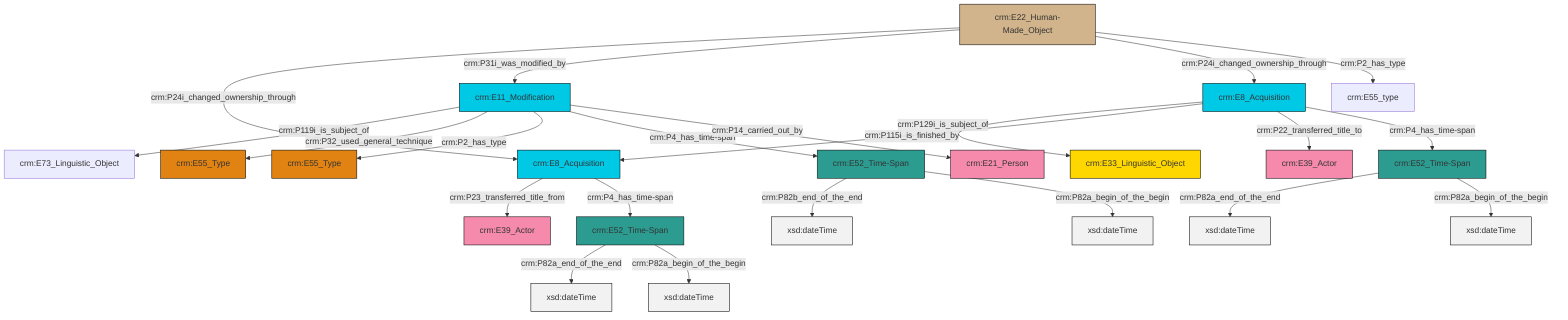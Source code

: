 graph TD
classDef Literal fill:#f2f2f2,stroke:#000000;
classDef CRM_Entity fill:#FFFFFF,stroke:#000000;
classDef Temporal_Entity fill:#00C9E6, stroke:#000000;
classDef Type fill:#E18312, stroke:#000000;
classDef Time-Span fill:#2C9C91, stroke:#000000;
classDef Appellation fill:#FFEB7F, stroke:#000000;
classDef Place fill:#008836, stroke:#000000;
classDef Persistent_Item fill:#B266B2, stroke:#000000;
classDef Conceptual_Object fill:#FFD700, stroke:#000000;
classDef Physical_Thing fill:#D2B48C, stroke:#000000;
classDef Actor fill:#f58aad, stroke:#000000;
classDef PC_Classes fill:#4ce600, stroke:#000000;
classDef Multi fill:#cccccc,stroke:#000000;

0["crm:E11_Modification"]:::Temporal_Entity -->|crm:P119i_is_subject_of| 1["crm:E73_Linguistic_Object"]:::Default
2["crm:E8_Acquisition"]:::Temporal_Entity -->|crm:P129i_is_subject_of| 3["crm:E33_Linguistic_Object"]:::Conceptual_Object
2["crm:E8_Acquisition"]:::Temporal_Entity -->|crm:P115i_is_finished_by| 9["crm:E8_Acquisition"]:::Temporal_Entity
15["crm:E52_Time-Span"]:::Time-Span -->|crm:P82b_end_of_the_end| 16[xsd:dateTime]:::Literal
0["crm:E11_Modification"]:::Temporal_Entity -->|crm:P32_used_general_technique| 17["crm:E55_Type"]:::Type
0["crm:E11_Modification"]:::Temporal_Entity -->|crm:P2_has_type| 18["crm:E55_Type"]:::Type
7["crm:E22_Human-Made_Object"]:::Physical_Thing -->|crm:P24i_changed_ownership_through| 9["crm:E8_Acquisition"]:::Temporal_Entity
20["crm:E52_Time-Span"]:::Time-Span -->|crm:P82a_end_of_the_end| 21[xsd:dateTime]:::Literal
10["crm:E52_Time-Span"]:::Time-Span -->|crm:P82a_end_of_the_end| 22[xsd:dateTime]:::Literal
15["crm:E52_Time-Span"]:::Time-Span -->|crm:P82a_begin_of_the_begin| 23[xsd:dateTime]:::Literal
10["crm:E52_Time-Span"]:::Time-Span -->|crm:P82a_begin_of_the_begin| 24[xsd:dateTime]:::Literal
2["crm:E8_Acquisition"]:::Temporal_Entity -->|crm:P22_transferred_title_to| 27["crm:E39_Actor"]:::Actor
0["crm:E11_Modification"]:::Temporal_Entity -->|crm:P4_has_time-span| 15["crm:E52_Time-Span"]:::Time-Span
9["crm:E8_Acquisition"]:::Temporal_Entity -->|crm:P23_transferred_title_from| 28["crm:E39_Actor"]:::Actor
0["crm:E11_Modification"]:::Temporal_Entity -->|crm:P14_carried_out_by| 13["crm:E21_Person"]:::Actor
7["crm:E22_Human-Made_Object"]:::Physical_Thing -->|crm:P31i_was_modified_by| 0["crm:E11_Modification"]:::Temporal_Entity
9["crm:E8_Acquisition"]:::Temporal_Entity -->|crm:P4_has_time-span| 10["crm:E52_Time-Span"]:::Time-Span
7["crm:E22_Human-Made_Object"]:::Physical_Thing -->|crm:P24i_changed_ownership_through| 2["crm:E8_Acquisition"]:::Temporal_Entity
2["crm:E8_Acquisition"]:::Temporal_Entity -->|crm:P4_has_time-span| 20["crm:E52_Time-Span"]:::Time-Span
20["crm:E52_Time-Span"]:::Time-Span -->|crm:P82a_begin_of_the_begin| 33[xsd:dateTime]:::Literal
7["crm:E22_Human-Made_Object"]:::Physical_Thing -->|crm:P2_has_type| 5["crm:E55_type"]:::Default